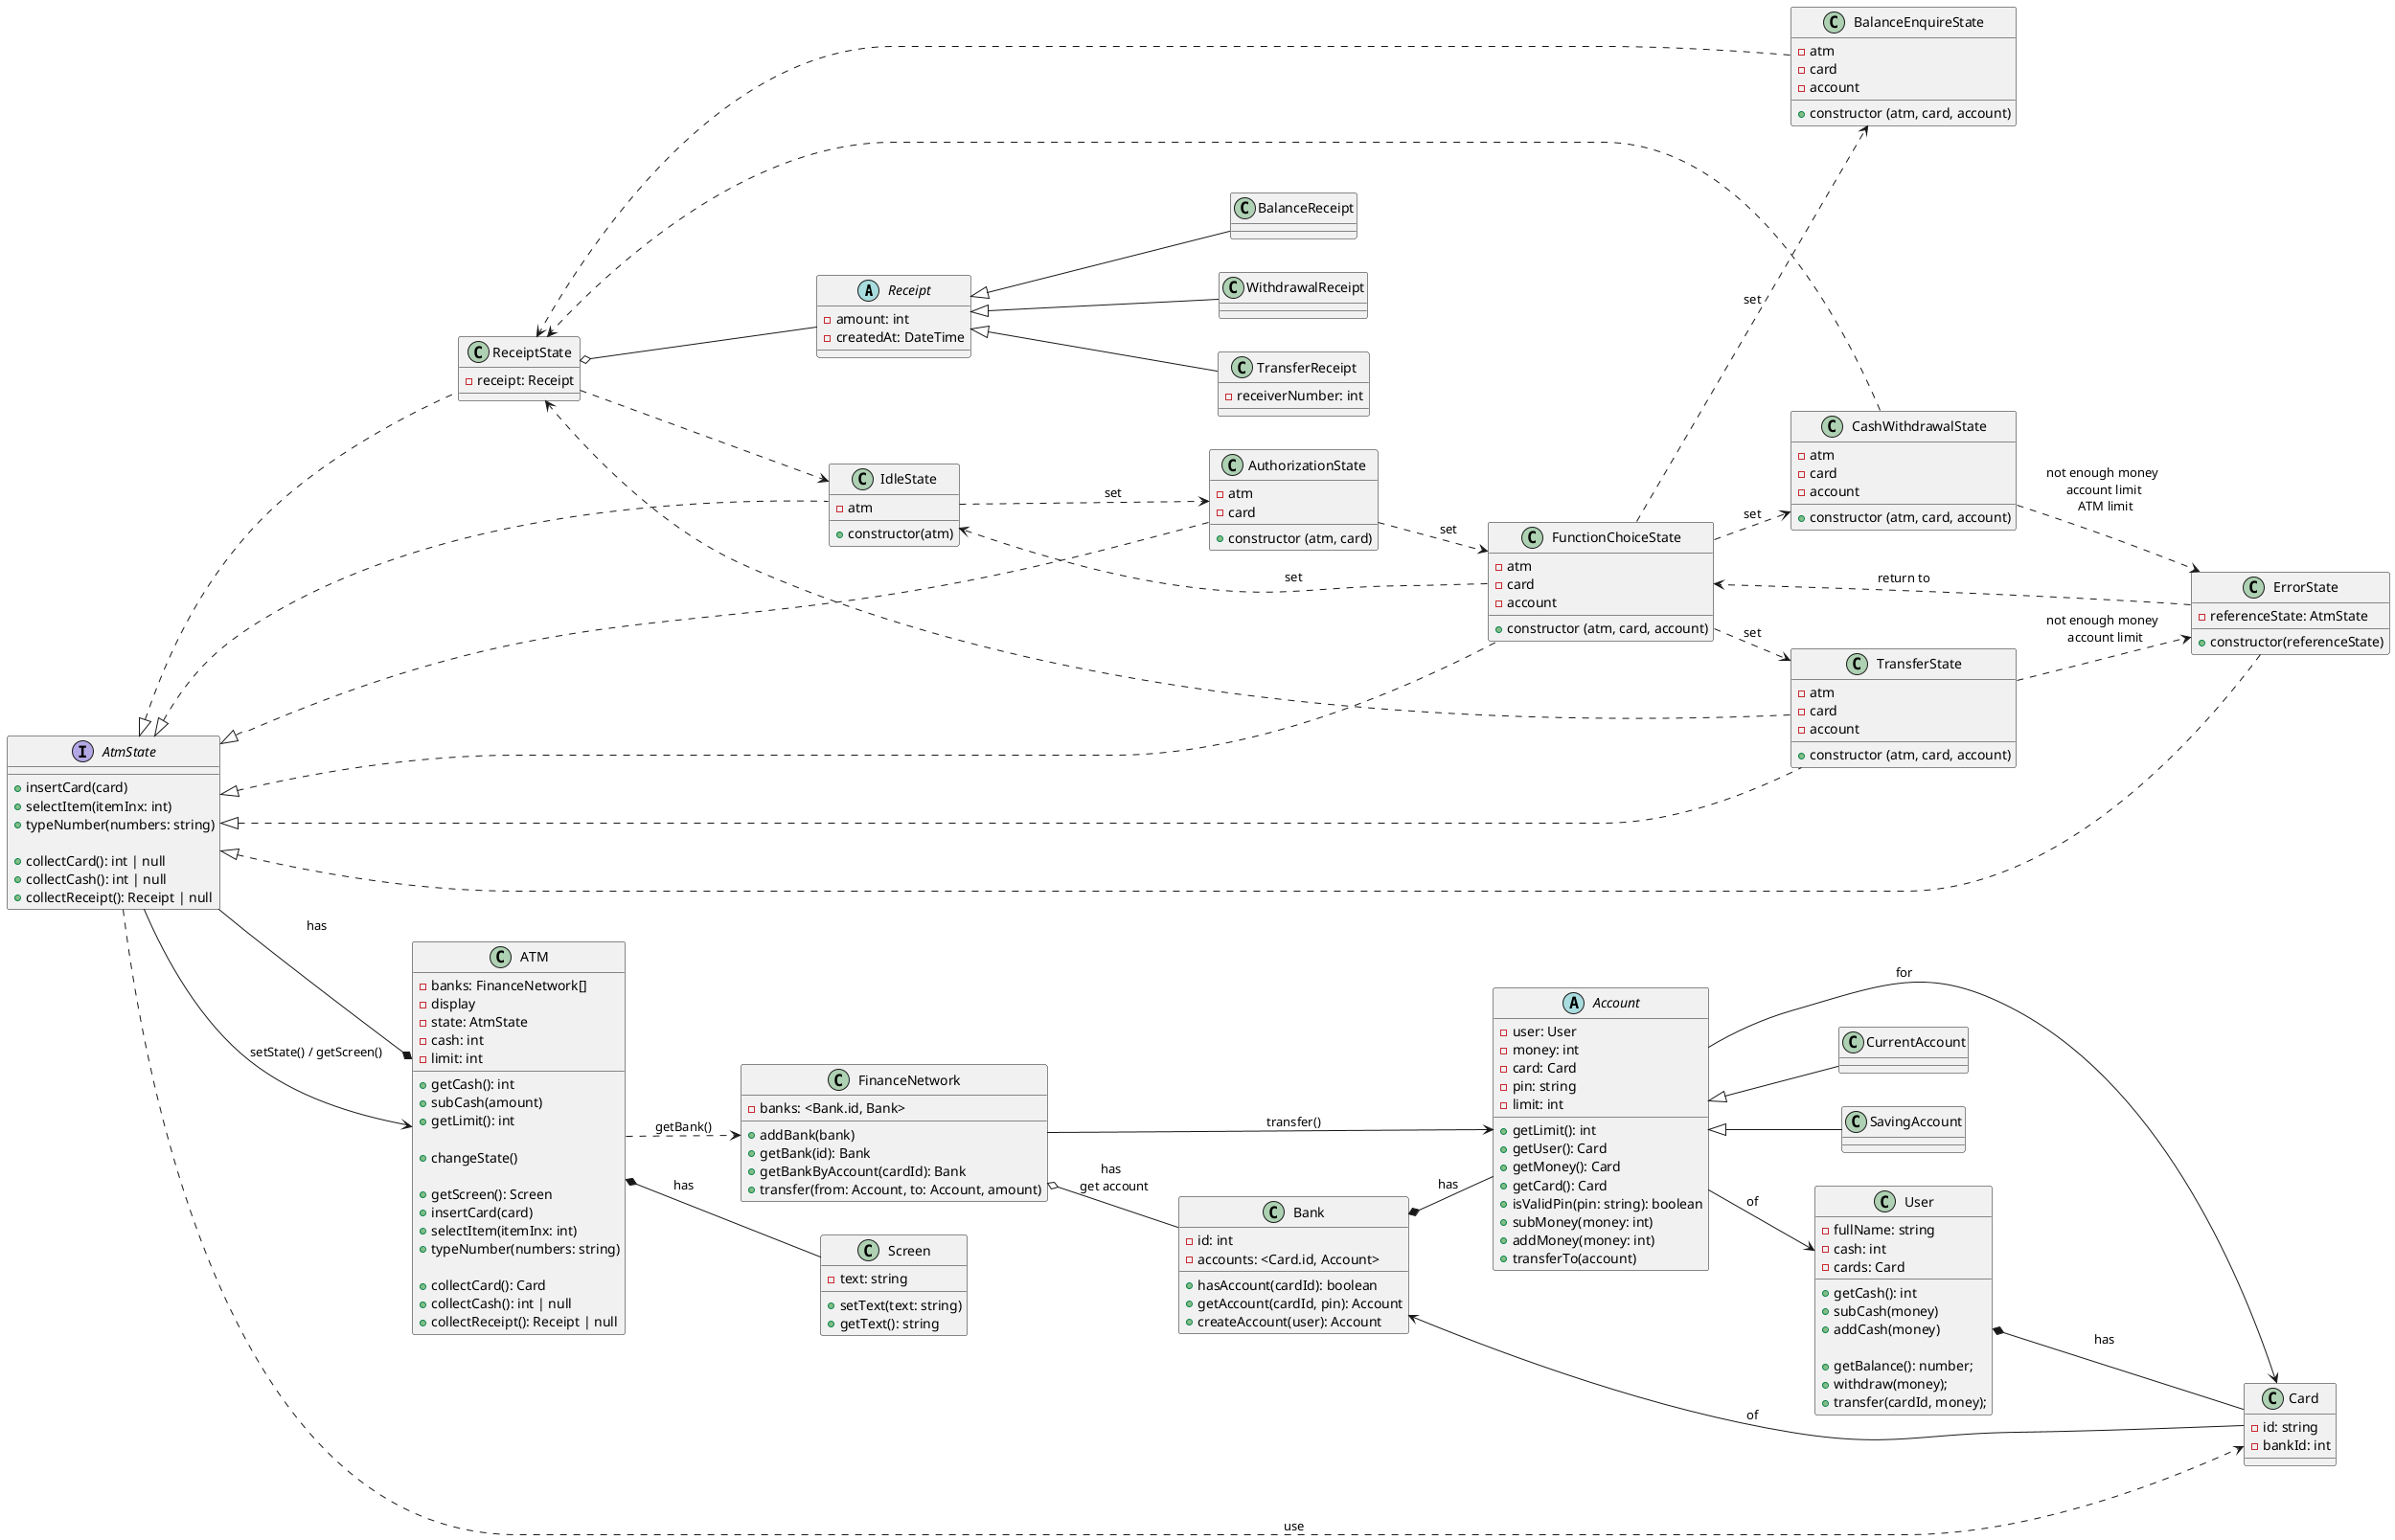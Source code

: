 @startuml
left to right direction

abstract class Receipt {
    - amount: int
    - createdAt: DateTime
}

class BalanceReceipt extends Receipt {
}

class WithdrawalReceipt extends Receipt {
}

class TransferReceipt extends Receipt {
    - receiverNumber: int
}

class Screen {
    - text: string
    + setText(text: string)
    + getText(): string
}

class ATM {
    - banks: FinanceNetwork[]
    - display
    - state: AtmState
    - cash: int
    - limit: int
    + getCash(): int
    + subCash(amount)
    + getLimit(): int

    + changeState()

    + getScreen(): Screen
    + insertCard(card)
    + selectItem(itemInx: int)
    + typeNumber(numbers: string)

    + collectCard(): Card
    + collectCash(): int | null
    + collectReceipt(): Receipt | null
}
ATM *-- Screen: has
ATM *-- AtmState: has
ATM ..> FinanceNetwork: getBank()

interface AtmState {
    + insertCard(card)
    + selectItem(itemInx: int)
    + typeNumber(numbers: string)

    + collectCard(): int | null
    + collectCash(): int | null
    + collectReceipt(): Receipt | null
}
AtmState --> ATM: setState() / getScreen()
AtmState ..> Card: use

class IdleState implements AtmState {
    - atm
    + constructor(atm)
}
IdleState ..> AuthorizationState: set

class AuthorizationState implements AtmState {
    - atm
    - card
    + constructor (atm, card)
}
AuthorizationState ..> FunctionChoiceState: set

class FunctionChoiceState implements AtmState {
    - atm
    - card
    - account
    + constructor (atm, card, account)
}
FunctionChoiceState ..> BalanceEnquireState: set
FunctionChoiceState ..> CashWithdrawalState: set
FunctionChoiceState ..> TransferState: set
FunctionChoiceState ..> IdleState: set

class BalanceEnquireState {
    - atm
    - card
    - account
    + constructor (atm, card, account)
}
BalanceEnquireState ..> ReceiptState

class CashWithdrawalState {
    - atm
    - card
    - account
    + constructor (atm, card, account)
}
CashWithdrawalState ..> ReceiptState
CashWithdrawalState ..> ErrorState: not enough money \n account limit \n ATM limit

class TransferState implements AtmState {
    - atm
    - card
    - account
    + constructor (atm, card, account)
}
TransferState ..> ReceiptState
TransferState ..> ErrorState: not enough money \n account limit

class ErrorState implements AtmState {
    - referenceState: AtmState
    + constructor(referenceState)
}
ErrorState ..> FunctionChoiceState: return to

class ReceiptState implements AtmState {
    - receipt: Receipt
}
ReceiptState o-- Receipt
ReceiptState ..> IdleState


class Card {
    - id: string
    - bankId: int
}
Card --> Bank: of

class User {
    - fullName: string
    - cash: int
    - cards: Card
    + getCash(): int
    + subCash(money)
    + addCash(money)

    + getBalance(): number;
    + withdraw(money);
    + transfer(cardId, money);
}
User *-- Card: has

abstract class Account {
    - user: User
    - money: int
    - card: Card
    - pin: string
    - limit: int
    + getLimit(): int
    + getUser(): Card
    + getMoney(): Card
    + getCard(): Card
    + isValidPin(pin: string): boolean
    + subMoney(money: int)
    + addMoney(money: int)
    + transferTo(account)
}
Account --> User: of
Account --> Card: for

class CurrentAccount extends Account {
}

class SavingAccount extends Account {
}

class Bank {
    - id: int
    - accounts: <Card.id, Account>
    + hasAccount(cardId): boolean
    + getAccount(cardId, pin): Account
    + createAccount(user): Account
}
Bank *-- Account: has

class FinanceNetwork {
    - banks: <Bank.id, Bank>
    + addBank(bank)
    + getBank(id): Bank
    + getBankByAccount(cardId): Bank
    + transfer(from: Account, to: Account, amount)
}
FinanceNetwork o-- Bank: has \n get account
FinanceNetwork --> Account: transfer()

@enduml
